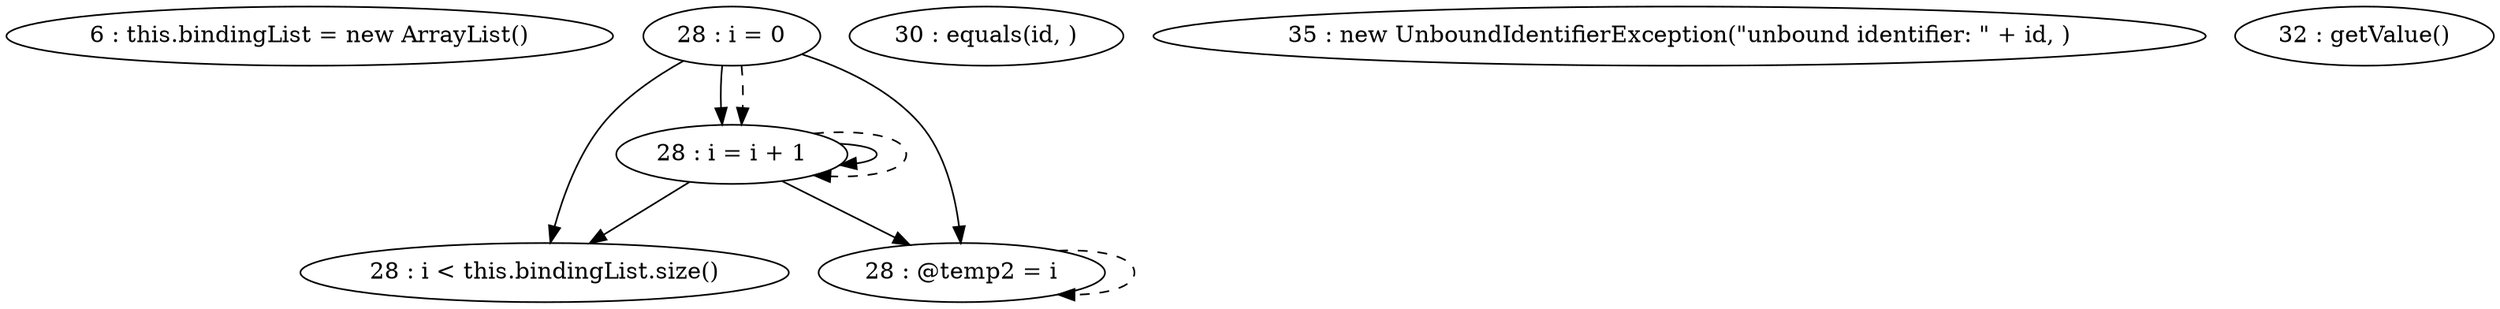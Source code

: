 digraph G {
"6 : this.bindingList = new ArrayList()"
"28 : i = 0"
"28 : i = 0" -> "28 : i < this.bindingList.size()"
"28 : i = 0" -> "28 : i = i + 1"
"28 : i = 0" -> "28 : @temp2 = i"
"28 : i = 0" -> "28 : i = i + 1" [style=dashed]
"28 : i < this.bindingList.size()"
"30 : equals(id, )"
"35 : new UnboundIdentifierException(\"unbound identifier: \" + id, )"
"32 : getValue()"
"28 : @temp2 = i"
"28 : @temp2 = i" -> "28 : @temp2 = i" [style=dashed]
"28 : i = i + 1"
"28 : i = i + 1" -> "28 : i < this.bindingList.size()"
"28 : i = i + 1" -> "28 : i = i + 1"
"28 : i = i + 1" -> "28 : @temp2 = i"
"28 : i = i + 1" -> "28 : i = i + 1" [style=dashed]
}